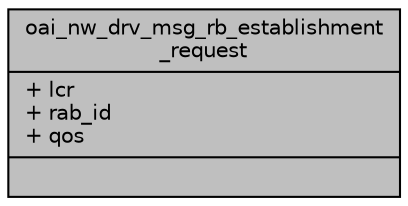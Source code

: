 digraph "oai_nw_drv_msg_rb_establishment_request"
{
 // LATEX_PDF_SIZE
  edge [fontname="Helvetica",fontsize="10",labelfontname="Helvetica",labelfontsize="10"];
  node [fontname="Helvetica",fontsize="10",shape=record];
  Node1 [label="{oai_nw_drv_msg_rb_establishment\l_request\n|+ lcr\l+ rab_id\l+ qos\l|}",height=0.2,width=0.4,color="black", fillcolor="grey75", style="filled", fontcolor="black",tooltip=" "];
}
